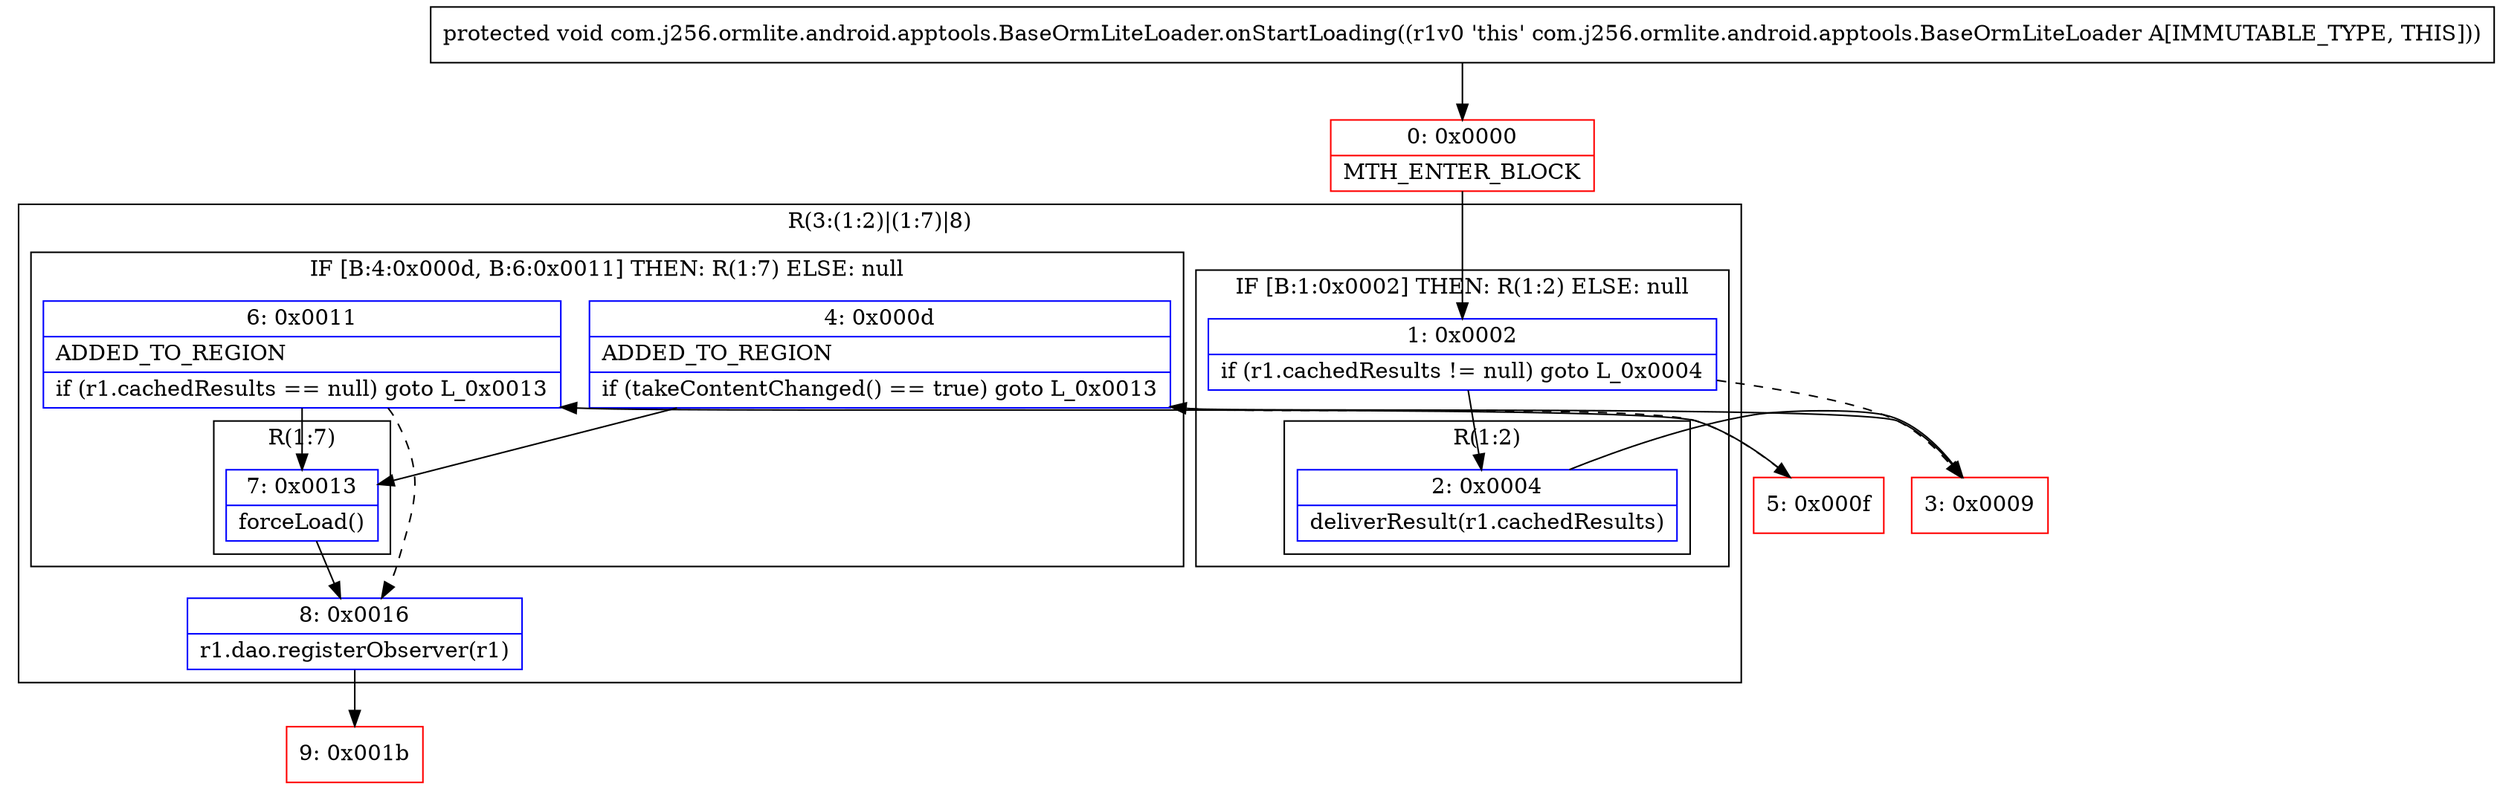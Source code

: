digraph "CFG forcom.j256.ormlite.android.apptools.BaseOrmLiteLoader.onStartLoading()V" {
subgraph cluster_Region_1545531540 {
label = "R(3:(1:2)|(1:7)|8)";
node [shape=record,color=blue];
subgraph cluster_IfRegion_1142698456 {
label = "IF [B:1:0x0002] THEN: R(1:2) ELSE: null";
node [shape=record,color=blue];
Node_1 [shape=record,label="{1\:\ 0x0002|if (r1.cachedResults != null) goto L_0x0004\l}"];
subgraph cluster_Region_1752580678 {
label = "R(1:2)";
node [shape=record,color=blue];
Node_2 [shape=record,label="{2\:\ 0x0004|deliverResult(r1.cachedResults)\l}"];
}
}
subgraph cluster_IfRegion_2033512899 {
label = "IF [B:4:0x000d, B:6:0x0011] THEN: R(1:7) ELSE: null";
node [shape=record,color=blue];
Node_4 [shape=record,label="{4\:\ 0x000d|ADDED_TO_REGION\l|if (takeContentChanged() == true) goto L_0x0013\l}"];
Node_6 [shape=record,label="{6\:\ 0x0011|ADDED_TO_REGION\l|if (r1.cachedResults == null) goto L_0x0013\l}"];
subgraph cluster_Region_1384457249 {
label = "R(1:7)";
node [shape=record,color=blue];
Node_7 [shape=record,label="{7\:\ 0x0013|forceLoad()\l}"];
}
}
Node_8 [shape=record,label="{8\:\ 0x0016|r1.dao.registerObserver(r1)\l}"];
}
Node_0 [shape=record,color=red,label="{0\:\ 0x0000|MTH_ENTER_BLOCK\l}"];
Node_3 [shape=record,color=red,label="{3\:\ 0x0009}"];
Node_5 [shape=record,color=red,label="{5\:\ 0x000f}"];
Node_9 [shape=record,color=red,label="{9\:\ 0x001b}"];
MethodNode[shape=record,label="{protected void com.j256.ormlite.android.apptools.BaseOrmLiteLoader.onStartLoading((r1v0 'this' com.j256.ormlite.android.apptools.BaseOrmLiteLoader A[IMMUTABLE_TYPE, THIS])) }"];
MethodNode -> Node_0;
Node_1 -> Node_2;
Node_1 -> Node_3[style=dashed];
Node_2 -> Node_3;
Node_4 -> Node_5[style=dashed];
Node_4 -> Node_7;
Node_6 -> Node_7;
Node_6 -> Node_8[style=dashed];
Node_7 -> Node_8;
Node_8 -> Node_9;
Node_0 -> Node_1;
Node_3 -> Node_4;
Node_5 -> Node_6;
}

